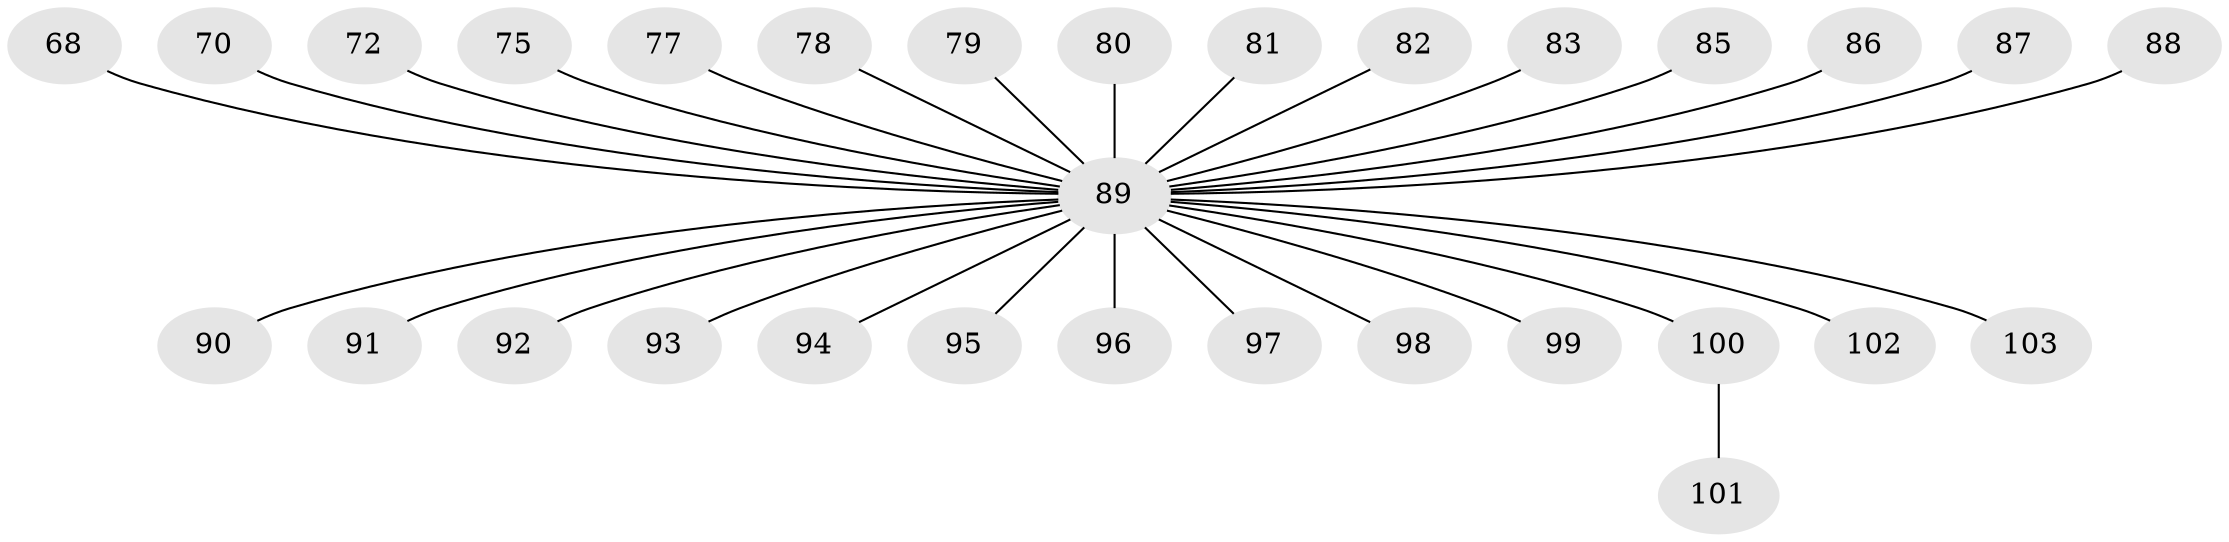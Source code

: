 // original degree distribution, {7: 0.009708737864077669, 6: 0.02912621359223301, 5: 0.02912621359223301, 2: 0.23300970873786409, 1: 0.5242718446601942, 3: 0.0970873786407767, 4: 0.07766990291262135}
// Generated by graph-tools (version 1.1) at 2025/55/03/04/25 21:55:35]
// undirected, 30 vertices, 29 edges
graph export_dot {
graph [start="1"]
  node [color=gray90,style=filled];
  68 [super="+57"];
  70 [super="+46+53"];
  72;
  75;
  77;
  78;
  79;
  80;
  81;
  82;
  83;
  85;
  86;
  87 [super="+67"];
  88;
  89 [super="+12+19+44+84+58+62"];
  90;
  91;
  92;
  93;
  94;
  95;
  96;
  97;
  98;
  99;
  100;
  101;
  102;
  103 [super="+65+71"];
  68 -- 89;
  70 -- 89;
  72 -- 89;
  75 -- 89;
  77 -- 89;
  78 -- 89;
  79 -- 89;
  80 -- 89;
  81 -- 89;
  82 -- 89;
  83 -- 89;
  85 -- 89;
  86 -- 89;
  87 -- 89;
  88 -- 89;
  89 -- 90;
  89 -- 91;
  89 -- 92;
  89 -- 93;
  89 -- 94;
  89 -- 95;
  89 -- 96;
  89 -- 97;
  89 -- 98;
  89 -- 99;
  89 -- 100;
  89 -- 102;
  89 -- 103;
  100 -- 101;
}
